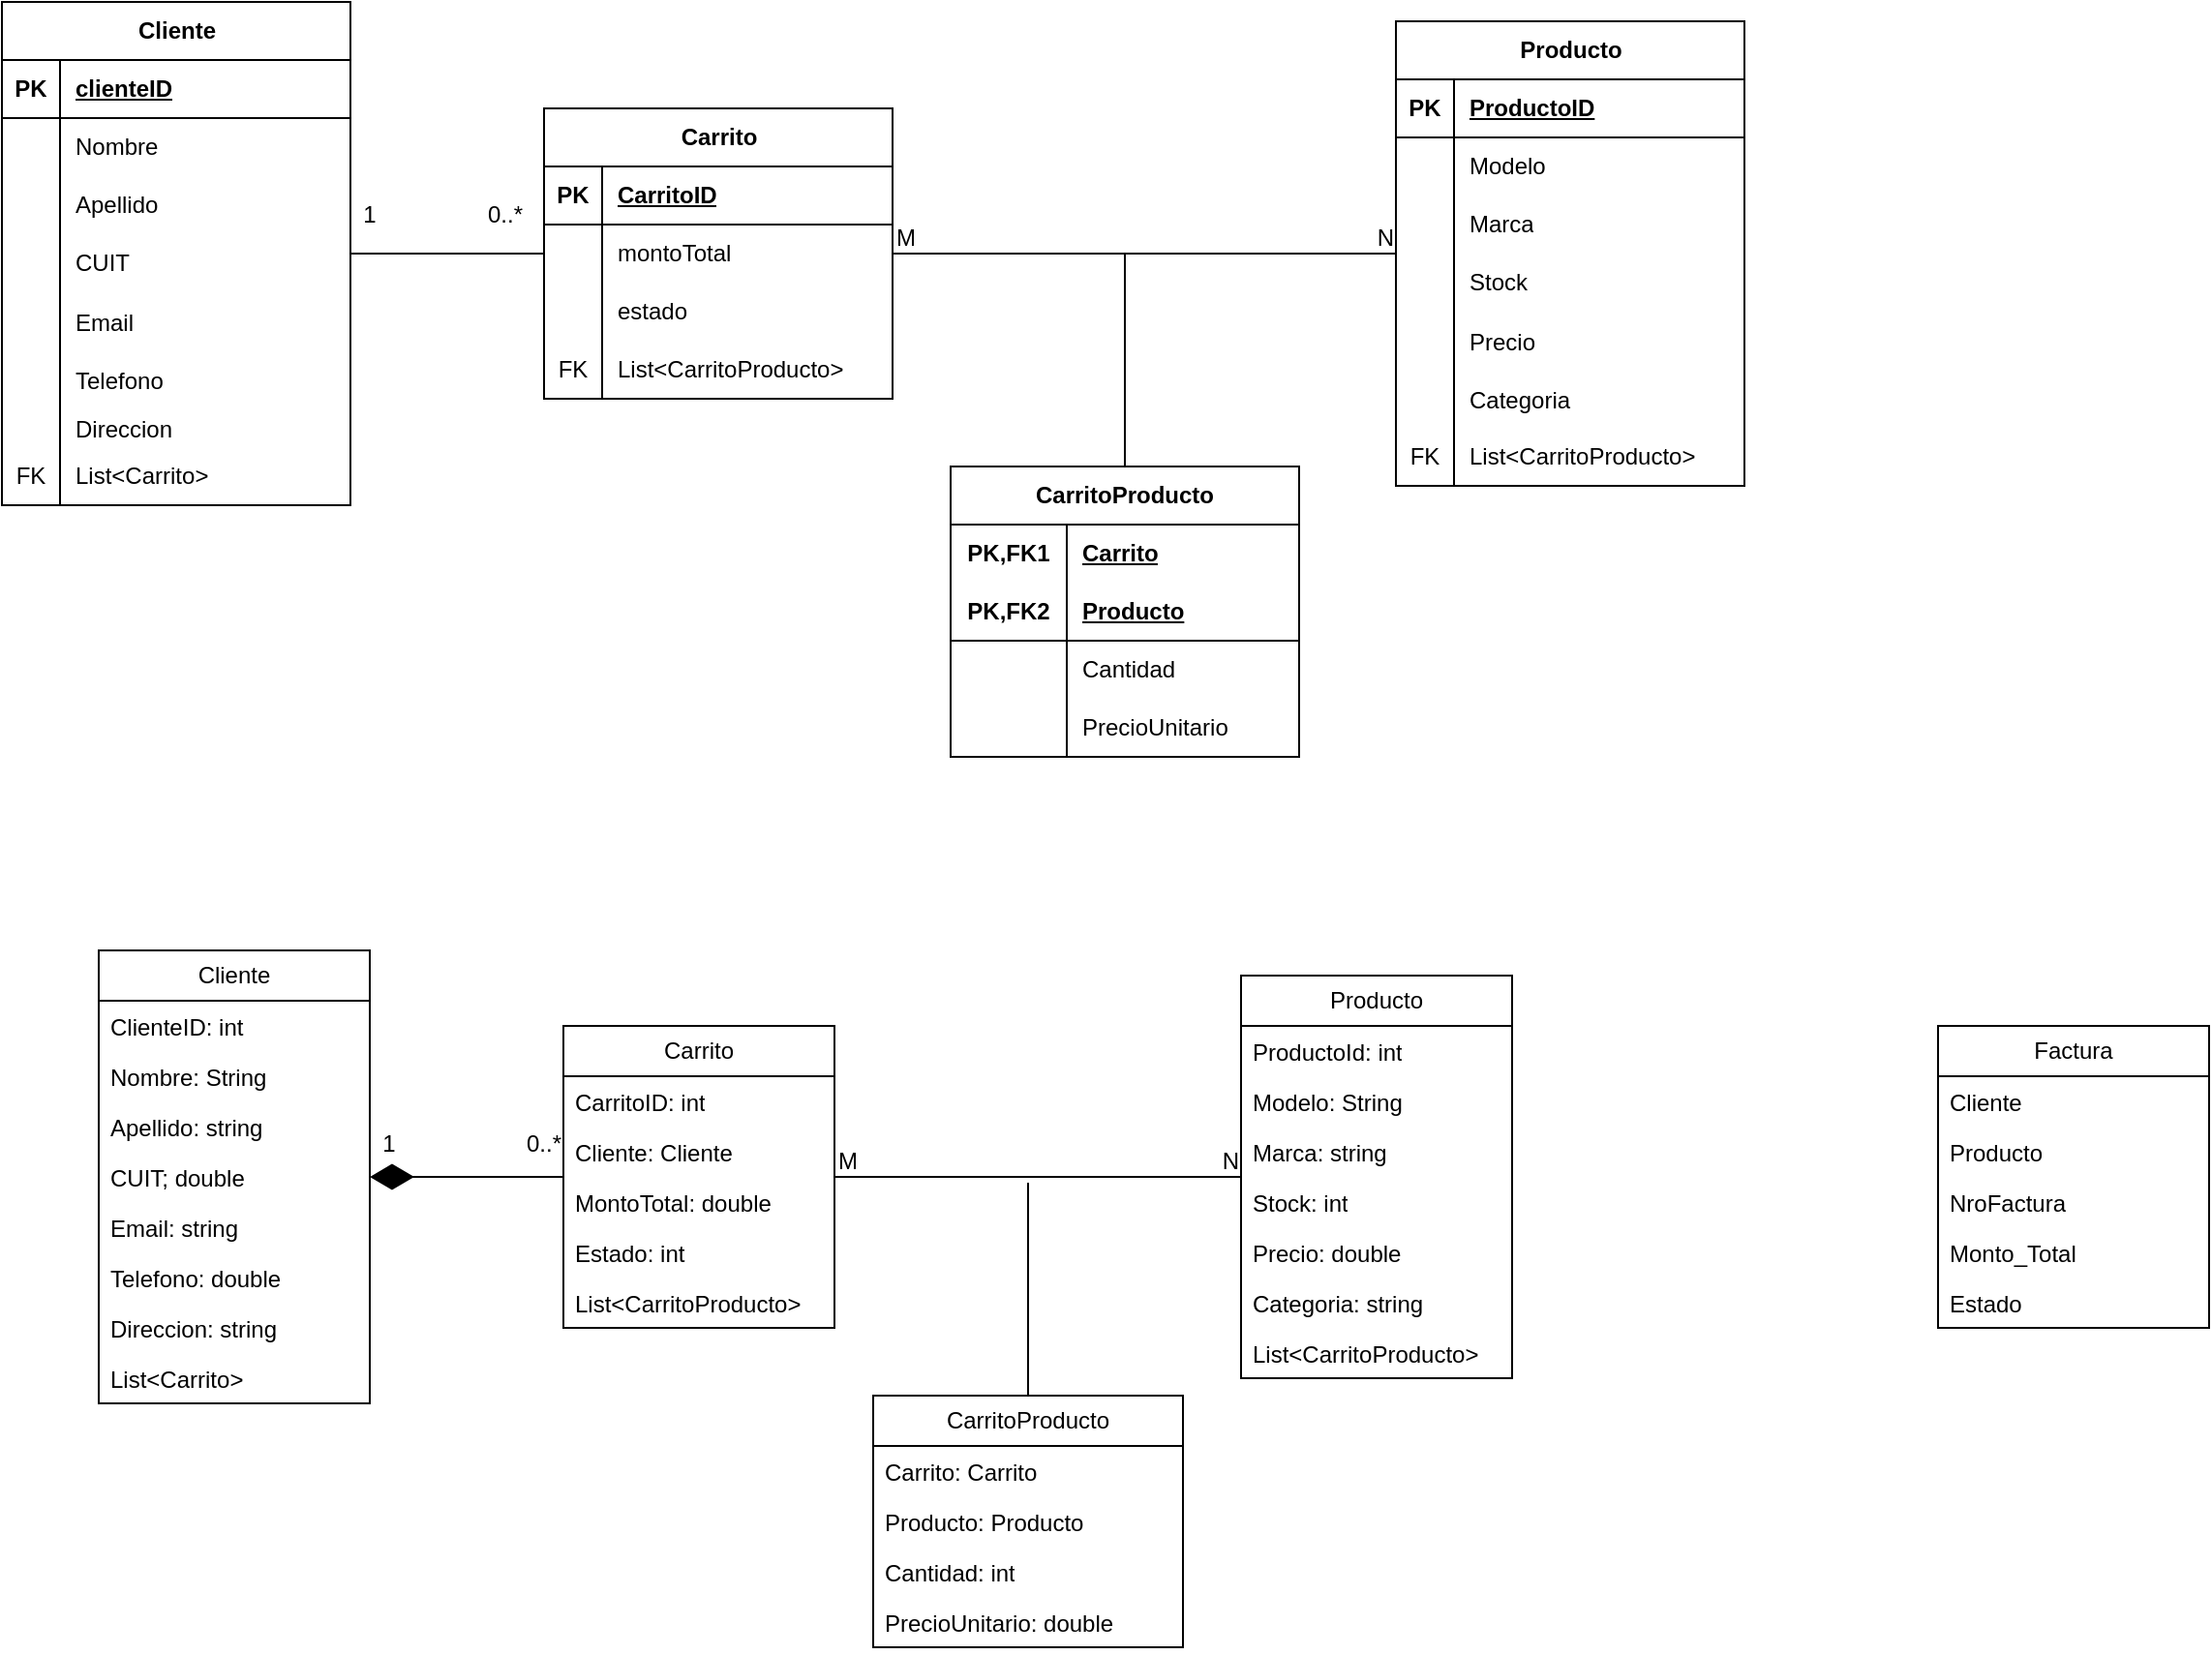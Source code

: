 <mxfile version="24.7.17">
  <diagram name="Página-1" id="rZeBYIVNy7peUpHEyRjG">
    <mxGraphModel dx="2074" dy="836" grid="0" gridSize="10" guides="0" tooltips="1" connect="1" arrows="1" fold="1" page="0" pageScale="1" pageWidth="827" pageHeight="1169" math="0" shadow="0">
      <root>
        <mxCell id="0" />
        <mxCell id="1" parent="0" />
        <mxCell id="aBsfjpjao8gvJ1IjEscW-1" value="Cliente" style="shape=table;startSize=30;container=1;collapsible=1;childLayout=tableLayout;fixedRows=1;rowLines=0;fontStyle=1;align=center;resizeLast=1;html=1;" parent="1" vertex="1">
          <mxGeometry x="80" y="240" width="180" height="260" as="geometry" />
        </mxCell>
        <mxCell id="aBsfjpjao8gvJ1IjEscW-2" value="" style="shape=tableRow;horizontal=0;startSize=0;swimlaneHead=0;swimlaneBody=0;fillColor=none;collapsible=0;dropTarget=0;points=[[0,0.5],[1,0.5]];portConstraint=eastwest;top=0;left=0;right=0;bottom=1;" parent="aBsfjpjao8gvJ1IjEscW-1" vertex="1">
          <mxGeometry y="30" width="180" height="30" as="geometry" />
        </mxCell>
        <mxCell id="aBsfjpjao8gvJ1IjEscW-3" value="PK" style="shape=partialRectangle;connectable=0;fillColor=none;top=0;left=0;bottom=0;right=0;fontStyle=1;overflow=hidden;whiteSpace=wrap;html=1;" parent="aBsfjpjao8gvJ1IjEscW-2" vertex="1">
          <mxGeometry width="30" height="30" as="geometry">
            <mxRectangle width="30" height="30" as="alternateBounds" />
          </mxGeometry>
        </mxCell>
        <mxCell id="aBsfjpjao8gvJ1IjEscW-4" value="clienteID" style="shape=partialRectangle;connectable=0;fillColor=none;top=0;left=0;bottom=0;right=0;align=left;spacingLeft=6;fontStyle=5;overflow=hidden;whiteSpace=wrap;html=1;" parent="aBsfjpjao8gvJ1IjEscW-2" vertex="1">
          <mxGeometry x="30" width="150" height="30" as="geometry">
            <mxRectangle width="150" height="30" as="alternateBounds" />
          </mxGeometry>
        </mxCell>
        <mxCell id="aBsfjpjao8gvJ1IjEscW-5" value="" style="shape=tableRow;horizontal=0;startSize=0;swimlaneHead=0;swimlaneBody=0;fillColor=none;collapsible=0;dropTarget=0;points=[[0,0.5],[1,0.5]];portConstraint=eastwest;top=0;left=0;right=0;bottom=0;" parent="aBsfjpjao8gvJ1IjEscW-1" vertex="1">
          <mxGeometry y="60" width="180" height="30" as="geometry" />
        </mxCell>
        <mxCell id="aBsfjpjao8gvJ1IjEscW-6" value="" style="shape=partialRectangle;connectable=0;fillColor=none;top=0;left=0;bottom=0;right=0;editable=1;overflow=hidden;whiteSpace=wrap;html=1;" parent="aBsfjpjao8gvJ1IjEscW-5" vertex="1">
          <mxGeometry width="30" height="30" as="geometry">
            <mxRectangle width="30" height="30" as="alternateBounds" />
          </mxGeometry>
        </mxCell>
        <mxCell id="aBsfjpjao8gvJ1IjEscW-7" value="Nombre&lt;span style=&quot;white-space: pre;&quot;&gt;&#x9;&lt;/span&gt;" style="shape=partialRectangle;connectable=0;fillColor=none;top=0;left=0;bottom=0;right=0;align=left;spacingLeft=6;overflow=hidden;whiteSpace=wrap;html=1;" parent="aBsfjpjao8gvJ1IjEscW-5" vertex="1">
          <mxGeometry x="30" width="150" height="30" as="geometry">
            <mxRectangle width="150" height="30" as="alternateBounds" />
          </mxGeometry>
        </mxCell>
        <mxCell id="aBsfjpjao8gvJ1IjEscW-8" value="" style="shape=tableRow;horizontal=0;startSize=0;swimlaneHead=0;swimlaneBody=0;fillColor=none;collapsible=0;dropTarget=0;points=[[0,0.5],[1,0.5]];portConstraint=eastwest;top=0;left=0;right=0;bottom=0;" parent="aBsfjpjao8gvJ1IjEscW-1" vertex="1">
          <mxGeometry y="90" width="180" height="30" as="geometry" />
        </mxCell>
        <mxCell id="aBsfjpjao8gvJ1IjEscW-9" value="" style="shape=partialRectangle;connectable=0;fillColor=none;top=0;left=0;bottom=0;right=0;editable=1;overflow=hidden;whiteSpace=wrap;html=1;" parent="aBsfjpjao8gvJ1IjEscW-8" vertex="1">
          <mxGeometry width="30" height="30" as="geometry">
            <mxRectangle width="30" height="30" as="alternateBounds" />
          </mxGeometry>
        </mxCell>
        <mxCell id="aBsfjpjao8gvJ1IjEscW-10" value="Apellido" style="shape=partialRectangle;connectable=0;fillColor=none;top=0;left=0;bottom=0;right=0;align=left;spacingLeft=6;overflow=hidden;whiteSpace=wrap;html=1;" parent="aBsfjpjao8gvJ1IjEscW-8" vertex="1">
          <mxGeometry x="30" width="150" height="30" as="geometry">
            <mxRectangle width="150" height="30" as="alternateBounds" />
          </mxGeometry>
        </mxCell>
        <mxCell id="aBsfjpjao8gvJ1IjEscW-11" value="" style="shape=tableRow;horizontal=0;startSize=0;swimlaneHead=0;swimlaneBody=0;fillColor=none;collapsible=0;dropTarget=0;points=[[0,0.5],[1,0.5]];portConstraint=eastwest;top=0;left=0;right=0;bottom=0;" parent="aBsfjpjao8gvJ1IjEscW-1" vertex="1">
          <mxGeometry y="120" width="180" height="30" as="geometry" />
        </mxCell>
        <mxCell id="aBsfjpjao8gvJ1IjEscW-12" value="" style="shape=partialRectangle;connectable=0;fillColor=none;top=0;left=0;bottom=0;right=0;editable=1;overflow=hidden;whiteSpace=wrap;html=1;" parent="aBsfjpjao8gvJ1IjEscW-11" vertex="1">
          <mxGeometry width="30" height="30" as="geometry">
            <mxRectangle width="30" height="30" as="alternateBounds" />
          </mxGeometry>
        </mxCell>
        <mxCell id="aBsfjpjao8gvJ1IjEscW-13" value="CUIT" style="shape=partialRectangle;connectable=0;fillColor=none;top=0;left=0;bottom=0;right=0;align=left;spacingLeft=6;overflow=hidden;whiteSpace=wrap;html=1;" parent="aBsfjpjao8gvJ1IjEscW-11" vertex="1">
          <mxGeometry x="30" width="150" height="30" as="geometry">
            <mxRectangle width="150" height="30" as="alternateBounds" />
          </mxGeometry>
        </mxCell>
        <mxCell id="aBsfjpjao8gvJ1IjEscW-14" value="" style="shape=tableRow;horizontal=0;startSize=0;swimlaneHead=0;swimlaneBody=0;fillColor=none;collapsible=0;dropTarget=0;points=[[0,0.5],[1,0.5]];portConstraint=eastwest;top=0;left=0;right=0;bottom=0;" parent="aBsfjpjao8gvJ1IjEscW-1" vertex="1">
          <mxGeometry y="150" width="180" height="30" as="geometry" />
        </mxCell>
        <mxCell id="aBsfjpjao8gvJ1IjEscW-15" value="" style="shape=partialRectangle;connectable=0;fillColor=none;top=0;left=0;bottom=0;right=0;editable=1;overflow=hidden;" parent="aBsfjpjao8gvJ1IjEscW-14" vertex="1">
          <mxGeometry width="30" height="30" as="geometry">
            <mxRectangle width="30" height="30" as="alternateBounds" />
          </mxGeometry>
        </mxCell>
        <mxCell id="aBsfjpjao8gvJ1IjEscW-16" value="Email" style="shape=partialRectangle;connectable=0;fillColor=none;top=0;left=0;bottom=0;right=0;align=left;spacingLeft=6;overflow=hidden;" parent="aBsfjpjao8gvJ1IjEscW-14" vertex="1">
          <mxGeometry x="30" width="150" height="30" as="geometry">
            <mxRectangle width="150" height="30" as="alternateBounds" />
          </mxGeometry>
        </mxCell>
        <mxCell id="aBsfjpjao8gvJ1IjEscW-17" value="" style="shape=tableRow;horizontal=0;startSize=0;swimlaneHead=0;swimlaneBody=0;fillColor=none;collapsible=0;dropTarget=0;points=[[0,0.5],[1,0.5]];portConstraint=eastwest;top=0;left=0;right=0;bottom=0;" parent="aBsfjpjao8gvJ1IjEscW-1" vertex="1">
          <mxGeometry y="180" width="180" height="30" as="geometry" />
        </mxCell>
        <mxCell id="aBsfjpjao8gvJ1IjEscW-18" value="" style="shape=partialRectangle;connectable=0;fillColor=none;top=0;left=0;bottom=0;right=0;editable=1;overflow=hidden;" parent="aBsfjpjao8gvJ1IjEscW-17" vertex="1">
          <mxGeometry width="30" height="30" as="geometry">
            <mxRectangle width="30" height="30" as="alternateBounds" />
          </mxGeometry>
        </mxCell>
        <mxCell id="aBsfjpjao8gvJ1IjEscW-19" value="Telefono" style="shape=partialRectangle;connectable=0;fillColor=none;top=0;left=0;bottom=0;right=0;align=left;spacingLeft=6;overflow=hidden;" parent="aBsfjpjao8gvJ1IjEscW-17" vertex="1">
          <mxGeometry x="30" width="150" height="30" as="geometry">
            <mxRectangle width="150" height="30" as="alternateBounds" />
          </mxGeometry>
        </mxCell>
        <mxCell id="aBsfjpjao8gvJ1IjEscW-20" value="" style="shape=tableRow;horizontal=0;startSize=0;swimlaneHead=0;swimlaneBody=0;fillColor=none;collapsible=0;dropTarget=0;points=[[0,0.5],[1,0.5]];portConstraint=eastwest;top=0;left=0;right=0;bottom=0;" parent="aBsfjpjao8gvJ1IjEscW-1" vertex="1">
          <mxGeometry y="210" width="180" height="20" as="geometry" />
        </mxCell>
        <mxCell id="aBsfjpjao8gvJ1IjEscW-21" value="" style="shape=partialRectangle;connectable=0;fillColor=none;top=0;left=0;bottom=0;right=0;editable=1;overflow=hidden;" parent="aBsfjpjao8gvJ1IjEscW-20" vertex="1">
          <mxGeometry width="30" height="20" as="geometry">
            <mxRectangle width="30" height="20" as="alternateBounds" />
          </mxGeometry>
        </mxCell>
        <mxCell id="aBsfjpjao8gvJ1IjEscW-22" value="Direccion" style="shape=partialRectangle;connectable=0;fillColor=none;top=0;left=0;bottom=0;right=0;align=left;spacingLeft=6;overflow=hidden;" parent="aBsfjpjao8gvJ1IjEscW-20" vertex="1">
          <mxGeometry x="30" width="150" height="20" as="geometry">
            <mxRectangle width="150" height="20" as="alternateBounds" />
          </mxGeometry>
        </mxCell>
        <mxCell id="aBsfjpjao8gvJ1IjEscW-23" value="" style="shape=tableRow;horizontal=0;startSize=0;swimlaneHead=0;swimlaneBody=0;fillColor=none;collapsible=0;dropTarget=0;points=[[0,0.5],[1,0.5]];portConstraint=eastwest;top=0;left=0;right=0;bottom=0;" parent="aBsfjpjao8gvJ1IjEscW-1" vertex="1">
          <mxGeometry y="230" width="180" height="30" as="geometry" />
        </mxCell>
        <mxCell id="aBsfjpjao8gvJ1IjEscW-24" value="FK" style="shape=partialRectangle;connectable=0;fillColor=none;top=0;left=0;bottom=0;right=0;fontStyle=0;overflow=hidden;whiteSpace=wrap;html=1;" parent="aBsfjpjao8gvJ1IjEscW-23" vertex="1">
          <mxGeometry width="30" height="30" as="geometry">
            <mxRectangle width="30" height="30" as="alternateBounds" />
          </mxGeometry>
        </mxCell>
        <mxCell id="aBsfjpjao8gvJ1IjEscW-25" value="List&amp;lt;Carrito&amp;gt;" style="shape=partialRectangle;connectable=0;fillColor=none;top=0;left=0;bottom=0;right=0;align=left;spacingLeft=6;fontStyle=0;overflow=hidden;whiteSpace=wrap;html=1;" parent="aBsfjpjao8gvJ1IjEscW-23" vertex="1">
          <mxGeometry x="30" width="150" height="30" as="geometry">
            <mxRectangle width="150" height="30" as="alternateBounds" />
          </mxGeometry>
        </mxCell>
        <mxCell id="aBsfjpjao8gvJ1IjEscW-26" value="Carrito" style="shape=table;startSize=30;container=1;collapsible=1;childLayout=tableLayout;fixedRows=1;rowLines=0;fontStyle=1;align=center;resizeLast=1;html=1;" parent="1" vertex="1">
          <mxGeometry x="360" y="295" width="180" height="150" as="geometry" />
        </mxCell>
        <mxCell id="aBsfjpjao8gvJ1IjEscW-27" value="" style="shape=tableRow;horizontal=0;startSize=0;swimlaneHead=0;swimlaneBody=0;fillColor=none;collapsible=0;dropTarget=0;points=[[0,0.5],[1,0.5]];portConstraint=eastwest;top=0;left=0;right=0;bottom=1;" parent="aBsfjpjao8gvJ1IjEscW-26" vertex="1">
          <mxGeometry y="30" width="180" height="30" as="geometry" />
        </mxCell>
        <mxCell id="aBsfjpjao8gvJ1IjEscW-28" value="PK" style="shape=partialRectangle;connectable=0;fillColor=none;top=0;left=0;bottom=0;right=0;fontStyle=1;overflow=hidden;whiteSpace=wrap;html=1;" parent="aBsfjpjao8gvJ1IjEscW-27" vertex="1">
          <mxGeometry width="30" height="30" as="geometry">
            <mxRectangle width="30" height="30" as="alternateBounds" />
          </mxGeometry>
        </mxCell>
        <mxCell id="aBsfjpjao8gvJ1IjEscW-29" value="CarritoID" style="shape=partialRectangle;connectable=0;fillColor=none;top=0;left=0;bottom=0;right=0;align=left;spacingLeft=6;fontStyle=5;overflow=hidden;whiteSpace=wrap;html=1;" parent="aBsfjpjao8gvJ1IjEscW-27" vertex="1">
          <mxGeometry x="30" width="150" height="30" as="geometry">
            <mxRectangle width="150" height="30" as="alternateBounds" />
          </mxGeometry>
        </mxCell>
        <mxCell id="aBsfjpjao8gvJ1IjEscW-39" value="" style="shape=tableRow;horizontal=0;startSize=0;swimlaneHead=0;swimlaneBody=0;fillColor=none;collapsible=0;dropTarget=0;points=[[0,0.5],[1,0.5]];portConstraint=eastwest;top=0;left=0;right=0;bottom=0;" parent="aBsfjpjao8gvJ1IjEscW-26" vertex="1">
          <mxGeometry y="60" width="180" height="30" as="geometry" />
        </mxCell>
        <mxCell id="aBsfjpjao8gvJ1IjEscW-40" value="" style="shape=partialRectangle;connectable=0;fillColor=none;top=0;left=0;bottom=0;right=0;fontStyle=0;overflow=hidden;whiteSpace=wrap;html=1;" parent="aBsfjpjao8gvJ1IjEscW-39" vertex="1">
          <mxGeometry width="30" height="30" as="geometry">
            <mxRectangle width="30" height="30" as="alternateBounds" />
          </mxGeometry>
        </mxCell>
        <mxCell id="aBsfjpjao8gvJ1IjEscW-41" value="montoTotal" style="shape=partialRectangle;connectable=0;fillColor=none;top=0;left=0;bottom=0;right=0;align=left;spacingLeft=6;fontStyle=0;overflow=hidden;whiteSpace=wrap;html=1;" parent="aBsfjpjao8gvJ1IjEscW-39" vertex="1">
          <mxGeometry x="30" width="150" height="30" as="geometry">
            <mxRectangle width="150" height="30" as="alternateBounds" />
          </mxGeometry>
        </mxCell>
        <mxCell id="aBsfjpjao8gvJ1IjEscW-42" value="" style="shape=tableRow;horizontal=0;startSize=0;swimlaneHead=0;swimlaneBody=0;fillColor=none;collapsible=0;dropTarget=0;points=[[0,0.5],[1,0.5]];portConstraint=eastwest;top=0;left=0;right=0;bottom=0;" parent="aBsfjpjao8gvJ1IjEscW-26" vertex="1">
          <mxGeometry y="90" width="180" height="30" as="geometry" />
        </mxCell>
        <mxCell id="aBsfjpjao8gvJ1IjEscW-43" value="" style="shape=partialRectangle;connectable=0;fillColor=none;top=0;left=0;bottom=0;right=0;fontStyle=0;overflow=hidden;whiteSpace=wrap;html=1;" parent="aBsfjpjao8gvJ1IjEscW-42" vertex="1">
          <mxGeometry width="30" height="30" as="geometry">
            <mxRectangle width="30" height="30" as="alternateBounds" />
          </mxGeometry>
        </mxCell>
        <mxCell id="aBsfjpjao8gvJ1IjEscW-44" value="estado" style="shape=partialRectangle;connectable=0;fillColor=none;top=0;left=0;bottom=0;right=0;align=left;spacingLeft=6;fontStyle=0;overflow=hidden;whiteSpace=wrap;html=1;" parent="aBsfjpjao8gvJ1IjEscW-42" vertex="1">
          <mxGeometry x="30" width="150" height="30" as="geometry">
            <mxRectangle width="150" height="30" as="alternateBounds" />
          </mxGeometry>
        </mxCell>
        <mxCell id="aBsfjpjao8gvJ1IjEscW-30" value="" style="shape=tableRow;horizontal=0;startSize=0;swimlaneHead=0;swimlaneBody=0;fillColor=none;collapsible=0;dropTarget=0;points=[[0,0.5],[1,0.5]];portConstraint=eastwest;top=0;left=0;right=0;bottom=0;" parent="aBsfjpjao8gvJ1IjEscW-26" vertex="1">
          <mxGeometry y="120" width="180" height="30" as="geometry" />
        </mxCell>
        <mxCell id="aBsfjpjao8gvJ1IjEscW-31" value="FK" style="shape=partialRectangle;connectable=0;fillColor=none;top=0;left=0;bottom=0;right=0;editable=1;overflow=hidden;whiteSpace=wrap;html=1;" parent="aBsfjpjao8gvJ1IjEscW-30" vertex="1">
          <mxGeometry width="30" height="30" as="geometry">
            <mxRectangle width="30" height="30" as="alternateBounds" />
          </mxGeometry>
        </mxCell>
        <mxCell id="aBsfjpjao8gvJ1IjEscW-32" value="List&amp;lt;CarritoProducto&amp;gt;" style="shape=partialRectangle;connectable=0;fillColor=none;top=0;left=0;bottom=0;right=0;align=left;spacingLeft=6;overflow=hidden;whiteSpace=wrap;html=1;" parent="aBsfjpjao8gvJ1IjEscW-30" vertex="1">
          <mxGeometry x="30" width="150" height="30" as="geometry">
            <mxRectangle width="150" height="30" as="alternateBounds" />
          </mxGeometry>
        </mxCell>
        <mxCell id="Vgo1Z40Z5UR6fmwfvKQK-1" value="Producto" style="shape=table;startSize=30;container=1;collapsible=1;childLayout=tableLayout;fixedRows=1;rowLines=0;fontStyle=1;align=center;resizeLast=1;html=1;" parent="1" vertex="1">
          <mxGeometry x="800" y="250" width="180" height="240" as="geometry" />
        </mxCell>
        <mxCell id="Vgo1Z40Z5UR6fmwfvKQK-2" value="" style="shape=tableRow;horizontal=0;startSize=0;swimlaneHead=0;swimlaneBody=0;fillColor=none;collapsible=0;dropTarget=0;points=[[0,0.5],[1,0.5]];portConstraint=eastwest;top=0;left=0;right=0;bottom=1;" parent="Vgo1Z40Z5UR6fmwfvKQK-1" vertex="1">
          <mxGeometry y="30" width="180" height="30" as="geometry" />
        </mxCell>
        <mxCell id="Vgo1Z40Z5UR6fmwfvKQK-3" value="PK" style="shape=partialRectangle;connectable=0;fillColor=none;top=0;left=0;bottom=0;right=0;fontStyle=1;overflow=hidden;whiteSpace=wrap;html=1;" parent="Vgo1Z40Z5UR6fmwfvKQK-2" vertex="1">
          <mxGeometry width="30" height="30" as="geometry">
            <mxRectangle width="30" height="30" as="alternateBounds" />
          </mxGeometry>
        </mxCell>
        <mxCell id="Vgo1Z40Z5UR6fmwfvKQK-4" value="ProductoID" style="shape=partialRectangle;connectable=0;fillColor=none;top=0;left=0;bottom=0;right=0;align=left;spacingLeft=6;fontStyle=5;overflow=hidden;whiteSpace=wrap;html=1;" parent="Vgo1Z40Z5UR6fmwfvKQK-2" vertex="1">
          <mxGeometry x="30" width="150" height="30" as="geometry">
            <mxRectangle width="150" height="30" as="alternateBounds" />
          </mxGeometry>
        </mxCell>
        <mxCell id="Vgo1Z40Z5UR6fmwfvKQK-5" value="" style="shape=tableRow;horizontal=0;startSize=0;swimlaneHead=0;swimlaneBody=0;fillColor=none;collapsible=0;dropTarget=0;points=[[0,0.5],[1,0.5]];portConstraint=eastwest;top=0;left=0;right=0;bottom=0;" parent="Vgo1Z40Z5UR6fmwfvKQK-1" vertex="1">
          <mxGeometry y="60" width="180" height="30" as="geometry" />
        </mxCell>
        <mxCell id="Vgo1Z40Z5UR6fmwfvKQK-6" value="" style="shape=partialRectangle;connectable=0;fillColor=none;top=0;left=0;bottom=0;right=0;editable=1;overflow=hidden;whiteSpace=wrap;html=1;" parent="Vgo1Z40Z5UR6fmwfvKQK-5" vertex="1">
          <mxGeometry width="30" height="30" as="geometry">
            <mxRectangle width="30" height="30" as="alternateBounds" />
          </mxGeometry>
        </mxCell>
        <mxCell id="Vgo1Z40Z5UR6fmwfvKQK-7" value="Modelo" style="shape=partialRectangle;connectable=0;fillColor=none;top=0;left=0;bottom=0;right=0;align=left;spacingLeft=6;overflow=hidden;whiteSpace=wrap;html=1;" parent="Vgo1Z40Z5UR6fmwfvKQK-5" vertex="1">
          <mxGeometry x="30" width="150" height="30" as="geometry">
            <mxRectangle width="150" height="30" as="alternateBounds" />
          </mxGeometry>
        </mxCell>
        <mxCell id="Vgo1Z40Z5UR6fmwfvKQK-8" value="" style="shape=tableRow;horizontal=0;startSize=0;swimlaneHead=0;swimlaneBody=0;fillColor=none;collapsible=0;dropTarget=0;points=[[0,0.5],[1,0.5]];portConstraint=eastwest;top=0;left=0;right=0;bottom=0;" parent="Vgo1Z40Z5UR6fmwfvKQK-1" vertex="1">
          <mxGeometry y="90" width="180" height="30" as="geometry" />
        </mxCell>
        <mxCell id="Vgo1Z40Z5UR6fmwfvKQK-9" value="" style="shape=partialRectangle;connectable=0;fillColor=none;top=0;left=0;bottom=0;right=0;editable=1;overflow=hidden;whiteSpace=wrap;html=1;" parent="Vgo1Z40Z5UR6fmwfvKQK-8" vertex="1">
          <mxGeometry width="30" height="30" as="geometry">
            <mxRectangle width="30" height="30" as="alternateBounds" />
          </mxGeometry>
        </mxCell>
        <mxCell id="Vgo1Z40Z5UR6fmwfvKQK-10" value="Marca" style="shape=partialRectangle;connectable=0;fillColor=none;top=0;left=0;bottom=0;right=0;align=left;spacingLeft=6;overflow=hidden;whiteSpace=wrap;html=1;" parent="Vgo1Z40Z5UR6fmwfvKQK-8" vertex="1">
          <mxGeometry x="30" width="150" height="30" as="geometry">
            <mxRectangle width="150" height="30" as="alternateBounds" />
          </mxGeometry>
        </mxCell>
        <mxCell id="Vgo1Z40Z5UR6fmwfvKQK-11" value="" style="shape=tableRow;horizontal=0;startSize=0;swimlaneHead=0;swimlaneBody=0;fillColor=none;collapsible=0;dropTarget=0;points=[[0,0.5],[1,0.5]];portConstraint=eastwest;top=0;left=0;right=0;bottom=0;" parent="Vgo1Z40Z5UR6fmwfvKQK-1" vertex="1">
          <mxGeometry y="120" width="180" height="30" as="geometry" />
        </mxCell>
        <mxCell id="Vgo1Z40Z5UR6fmwfvKQK-12" value="" style="shape=partialRectangle;connectable=0;fillColor=none;top=0;left=0;bottom=0;right=0;editable=1;overflow=hidden;whiteSpace=wrap;html=1;" parent="Vgo1Z40Z5UR6fmwfvKQK-11" vertex="1">
          <mxGeometry width="30" height="30" as="geometry">
            <mxRectangle width="30" height="30" as="alternateBounds" />
          </mxGeometry>
        </mxCell>
        <mxCell id="Vgo1Z40Z5UR6fmwfvKQK-13" value="Stock" style="shape=partialRectangle;connectable=0;fillColor=none;top=0;left=0;bottom=0;right=0;align=left;spacingLeft=6;overflow=hidden;whiteSpace=wrap;html=1;" parent="Vgo1Z40Z5UR6fmwfvKQK-11" vertex="1">
          <mxGeometry x="30" width="150" height="30" as="geometry">
            <mxRectangle width="150" height="30" as="alternateBounds" />
          </mxGeometry>
        </mxCell>
        <mxCell id="Vgo1Z40Z5UR6fmwfvKQK-14" value="" style="shape=tableRow;horizontal=0;startSize=0;swimlaneHead=0;swimlaneBody=0;fillColor=none;collapsible=0;dropTarget=0;points=[[0,0.5],[1,0.5]];portConstraint=eastwest;top=0;left=0;right=0;bottom=0;" parent="Vgo1Z40Z5UR6fmwfvKQK-1" vertex="1">
          <mxGeometry y="150" width="180" height="30" as="geometry" />
        </mxCell>
        <mxCell id="Vgo1Z40Z5UR6fmwfvKQK-15" value="" style="shape=partialRectangle;connectable=0;fillColor=none;top=0;left=0;bottom=0;right=0;editable=1;overflow=hidden;" parent="Vgo1Z40Z5UR6fmwfvKQK-14" vertex="1">
          <mxGeometry width="30" height="30" as="geometry">
            <mxRectangle width="30" height="30" as="alternateBounds" />
          </mxGeometry>
        </mxCell>
        <mxCell id="Vgo1Z40Z5UR6fmwfvKQK-16" value="Precio" style="shape=partialRectangle;connectable=0;fillColor=none;top=0;left=0;bottom=0;right=0;align=left;spacingLeft=6;overflow=hidden;" parent="Vgo1Z40Z5UR6fmwfvKQK-14" vertex="1">
          <mxGeometry x="30" width="150" height="30" as="geometry">
            <mxRectangle width="150" height="30" as="alternateBounds" />
          </mxGeometry>
        </mxCell>
        <mxCell id="Vgo1Z40Z5UR6fmwfvKQK-17" value="" style="shape=tableRow;horizontal=0;startSize=0;swimlaneHead=0;swimlaneBody=0;fillColor=none;collapsible=0;dropTarget=0;points=[[0,0.5],[1,0.5]];portConstraint=eastwest;top=0;left=0;right=0;bottom=0;" parent="Vgo1Z40Z5UR6fmwfvKQK-1" vertex="1">
          <mxGeometry y="180" width="180" height="30" as="geometry" />
        </mxCell>
        <mxCell id="Vgo1Z40Z5UR6fmwfvKQK-18" value="" style="shape=partialRectangle;connectable=0;fillColor=none;top=0;left=0;bottom=0;right=0;editable=1;overflow=hidden;" parent="Vgo1Z40Z5UR6fmwfvKQK-17" vertex="1">
          <mxGeometry width="30" height="30" as="geometry">
            <mxRectangle width="30" height="30" as="alternateBounds" />
          </mxGeometry>
        </mxCell>
        <mxCell id="Vgo1Z40Z5UR6fmwfvKQK-19" value="Categoria" style="shape=partialRectangle;connectable=0;fillColor=none;top=0;left=0;bottom=0;right=0;align=left;spacingLeft=6;overflow=hidden;" parent="Vgo1Z40Z5UR6fmwfvKQK-17" vertex="1">
          <mxGeometry x="30" width="150" height="30" as="geometry">
            <mxRectangle width="150" height="30" as="alternateBounds" />
          </mxGeometry>
        </mxCell>
        <mxCell id="Vgo1Z40Z5UR6fmwfvKQK-23" value="" style="shape=tableRow;horizontal=0;startSize=0;swimlaneHead=0;swimlaneBody=0;fillColor=none;collapsible=0;dropTarget=0;points=[[0,0.5],[1,0.5]];portConstraint=eastwest;top=0;left=0;right=0;bottom=0;" parent="Vgo1Z40Z5UR6fmwfvKQK-1" vertex="1">
          <mxGeometry y="210" width="180" height="30" as="geometry" />
        </mxCell>
        <mxCell id="Vgo1Z40Z5UR6fmwfvKQK-24" value="FK" style="shape=partialRectangle;connectable=0;fillColor=none;top=0;left=0;bottom=0;right=0;fontStyle=0;overflow=hidden;whiteSpace=wrap;html=1;" parent="Vgo1Z40Z5UR6fmwfvKQK-23" vertex="1">
          <mxGeometry width="30" height="30" as="geometry">
            <mxRectangle width="30" height="30" as="alternateBounds" />
          </mxGeometry>
        </mxCell>
        <mxCell id="Vgo1Z40Z5UR6fmwfvKQK-25" value="List&amp;lt;CarritoProducto&amp;gt;" style="shape=partialRectangle;connectable=0;fillColor=none;top=0;left=0;bottom=0;right=0;align=left;spacingLeft=6;fontStyle=0;overflow=hidden;whiteSpace=wrap;html=1;" parent="Vgo1Z40Z5UR6fmwfvKQK-23" vertex="1">
          <mxGeometry x="30" width="150" height="30" as="geometry">
            <mxRectangle width="150" height="30" as="alternateBounds" />
          </mxGeometry>
        </mxCell>
        <mxCell id="Vgo1Z40Z5UR6fmwfvKQK-40" value="" style="endArrow=none;html=1;rounded=0;" parent="1" source="aBsfjpjao8gvJ1IjEscW-1" target="aBsfjpjao8gvJ1IjEscW-26" edge="1">
          <mxGeometry width="50" height="50" relative="1" as="geometry">
            <mxPoint x="400" y="450" as="sourcePoint" />
            <mxPoint x="450" y="400" as="targetPoint" />
          </mxGeometry>
        </mxCell>
        <mxCell id="Vgo1Z40Z5UR6fmwfvKQK-41" value="1" style="text;html=1;align=center;verticalAlign=middle;whiteSpace=wrap;rounded=0;" parent="1" vertex="1">
          <mxGeometry x="260" y="340" width="20" height="20" as="geometry" />
        </mxCell>
        <mxCell id="Vgo1Z40Z5UR6fmwfvKQK-43" value="0..*" style="text;html=1;align=center;verticalAlign=middle;whiteSpace=wrap;rounded=0;" parent="1" vertex="1">
          <mxGeometry x="330" y="340" width="20" height="20" as="geometry" />
        </mxCell>
        <mxCell id="Vgo1Z40Z5UR6fmwfvKQK-44" value="CarritoProducto" style="shape=table;startSize=30;container=1;collapsible=1;childLayout=tableLayout;fixedRows=1;rowLines=0;fontStyle=1;align=center;resizeLast=1;html=1;whiteSpace=wrap;" parent="1" vertex="1">
          <mxGeometry x="570" y="480" width="180" height="150" as="geometry" />
        </mxCell>
        <mxCell id="Vgo1Z40Z5UR6fmwfvKQK-45" value="" style="shape=tableRow;horizontal=0;startSize=0;swimlaneHead=0;swimlaneBody=0;fillColor=none;collapsible=0;dropTarget=0;points=[[0,0.5],[1,0.5]];portConstraint=eastwest;top=0;left=0;right=0;bottom=0;html=1;" parent="Vgo1Z40Z5UR6fmwfvKQK-44" vertex="1">
          <mxGeometry y="30" width="180" height="30" as="geometry" />
        </mxCell>
        <mxCell id="Vgo1Z40Z5UR6fmwfvKQK-46" value="PK,FK1" style="shape=partialRectangle;connectable=0;fillColor=none;top=0;left=0;bottom=0;right=0;fontStyle=1;overflow=hidden;html=1;whiteSpace=wrap;" parent="Vgo1Z40Z5UR6fmwfvKQK-45" vertex="1">
          <mxGeometry width="60" height="30" as="geometry">
            <mxRectangle width="60" height="30" as="alternateBounds" />
          </mxGeometry>
        </mxCell>
        <mxCell id="Vgo1Z40Z5UR6fmwfvKQK-47" value="Carrito" style="shape=partialRectangle;connectable=0;fillColor=none;top=0;left=0;bottom=0;right=0;align=left;spacingLeft=6;fontStyle=5;overflow=hidden;html=1;whiteSpace=wrap;" parent="Vgo1Z40Z5UR6fmwfvKQK-45" vertex="1">
          <mxGeometry x="60" width="120" height="30" as="geometry">
            <mxRectangle width="120" height="30" as="alternateBounds" />
          </mxGeometry>
        </mxCell>
        <mxCell id="Vgo1Z40Z5UR6fmwfvKQK-48" value="" style="shape=tableRow;horizontal=0;startSize=0;swimlaneHead=0;swimlaneBody=0;fillColor=none;collapsible=0;dropTarget=0;points=[[0,0.5],[1,0.5]];portConstraint=eastwest;top=0;left=0;right=0;bottom=1;html=1;" parent="Vgo1Z40Z5UR6fmwfvKQK-44" vertex="1">
          <mxGeometry y="60" width="180" height="30" as="geometry" />
        </mxCell>
        <mxCell id="Vgo1Z40Z5UR6fmwfvKQK-49" value="PK,FK2" style="shape=partialRectangle;connectable=0;fillColor=none;top=0;left=0;bottom=0;right=0;fontStyle=1;overflow=hidden;html=1;whiteSpace=wrap;" parent="Vgo1Z40Z5UR6fmwfvKQK-48" vertex="1">
          <mxGeometry width="60" height="30" as="geometry">
            <mxRectangle width="60" height="30" as="alternateBounds" />
          </mxGeometry>
        </mxCell>
        <mxCell id="Vgo1Z40Z5UR6fmwfvKQK-50" value="Producto" style="shape=partialRectangle;connectable=0;fillColor=none;top=0;left=0;bottom=0;right=0;align=left;spacingLeft=6;fontStyle=5;overflow=hidden;html=1;whiteSpace=wrap;" parent="Vgo1Z40Z5UR6fmwfvKQK-48" vertex="1">
          <mxGeometry x="60" width="120" height="30" as="geometry">
            <mxRectangle width="120" height="30" as="alternateBounds" />
          </mxGeometry>
        </mxCell>
        <mxCell id="Vgo1Z40Z5UR6fmwfvKQK-51" value="" style="shape=tableRow;horizontal=0;startSize=0;swimlaneHead=0;swimlaneBody=0;fillColor=none;collapsible=0;dropTarget=0;points=[[0,0.5],[1,0.5]];portConstraint=eastwest;top=0;left=0;right=0;bottom=0;html=1;" parent="Vgo1Z40Z5UR6fmwfvKQK-44" vertex="1">
          <mxGeometry y="90" width="180" height="30" as="geometry" />
        </mxCell>
        <mxCell id="Vgo1Z40Z5UR6fmwfvKQK-52" value="" style="shape=partialRectangle;connectable=0;fillColor=none;top=0;left=0;bottom=0;right=0;editable=1;overflow=hidden;html=1;whiteSpace=wrap;" parent="Vgo1Z40Z5UR6fmwfvKQK-51" vertex="1">
          <mxGeometry width="60" height="30" as="geometry">
            <mxRectangle width="60" height="30" as="alternateBounds" />
          </mxGeometry>
        </mxCell>
        <mxCell id="Vgo1Z40Z5UR6fmwfvKQK-53" value="Cantidad" style="shape=partialRectangle;connectable=0;fillColor=none;top=0;left=0;bottom=0;right=0;align=left;spacingLeft=6;overflow=hidden;html=1;whiteSpace=wrap;" parent="Vgo1Z40Z5UR6fmwfvKQK-51" vertex="1">
          <mxGeometry x="60" width="120" height="30" as="geometry">
            <mxRectangle width="120" height="30" as="alternateBounds" />
          </mxGeometry>
        </mxCell>
        <mxCell id="Vgo1Z40Z5UR6fmwfvKQK-54" value="" style="shape=tableRow;horizontal=0;startSize=0;swimlaneHead=0;swimlaneBody=0;fillColor=none;collapsible=0;dropTarget=0;points=[[0,0.5],[1,0.5]];portConstraint=eastwest;top=0;left=0;right=0;bottom=0;html=1;" parent="Vgo1Z40Z5UR6fmwfvKQK-44" vertex="1">
          <mxGeometry y="120" width="180" height="30" as="geometry" />
        </mxCell>
        <mxCell id="Vgo1Z40Z5UR6fmwfvKQK-55" value="" style="shape=partialRectangle;connectable=0;fillColor=none;top=0;left=0;bottom=0;right=0;editable=1;overflow=hidden;html=1;whiteSpace=wrap;" parent="Vgo1Z40Z5UR6fmwfvKQK-54" vertex="1">
          <mxGeometry width="60" height="30" as="geometry">
            <mxRectangle width="60" height="30" as="alternateBounds" />
          </mxGeometry>
        </mxCell>
        <mxCell id="Vgo1Z40Z5UR6fmwfvKQK-56" value="PrecioUnitario" style="shape=partialRectangle;connectable=0;fillColor=none;top=0;left=0;bottom=0;right=0;align=left;spacingLeft=6;overflow=hidden;html=1;whiteSpace=wrap;" parent="Vgo1Z40Z5UR6fmwfvKQK-54" vertex="1">
          <mxGeometry x="60" width="120" height="30" as="geometry">
            <mxRectangle width="120" height="30" as="alternateBounds" />
          </mxGeometry>
        </mxCell>
        <mxCell id="Vgo1Z40Z5UR6fmwfvKQK-60" value="" style="endArrow=none;html=1;rounded=0;" parent="1" source="aBsfjpjao8gvJ1IjEscW-26" target="Vgo1Z40Z5UR6fmwfvKQK-1" edge="1">
          <mxGeometry relative="1" as="geometry">
            <mxPoint x="410" y="540" as="sourcePoint" />
            <mxPoint x="570" y="540" as="targetPoint" />
          </mxGeometry>
        </mxCell>
        <mxCell id="Vgo1Z40Z5UR6fmwfvKQK-61" value="M" style="resizable=0;html=1;whiteSpace=wrap;align=left;verticalAlign=bottom;" parent="Vgo1Z40Z5UR6fmwfvKQK-60" connectable="0" vertex="1">
          <mxGeometry x="-1" relative="1" as="geometry" />
        </mxCell>
        <mxCell id="Vgo1Z40Z5UR6fmwfvKQK-62" value="N" style="resizable=0;html=1;whiteSpace=wrap;align=right;verticalAlign=bottom;" parent="Vgo1Z40Z5UR6fmwfvKQK-60" connectable="0" vertex="1">
          <mxGeometry x="1" relative="1" as="geometry" />
        </mxCell>
        <mxCell id="Vgo1Z40Z5UR6fmwfvKQK-65" value="" style="endArrow=none;html=1;rounded=0;" parent="1" target="Vgo1Z40Z5UR6fmwfvKQK-44" edge="1">
          <mxGeometry width="50" height="50" relative="1" as="geometry">
            <mxPoint x="660" y="370" as="sourcePoint" />
            <mxPoint x="510" y="510" as="targetPoint" />
          </mxGeometry>
        </mxCell>
        <mxCell id="Vgo1Z40Z5UR6fmwfvKQK-147" value="Cliente" style="swimlane;fontStyle=0;childLayout=stackLayout;horizontal=1;startSize=26;fillColor=none;horizontalStack=0;resizeParent=1;resizeParentMax=0;resizeLast=0;collapsible=1;marginBottom=0;whiteSpace=wrap;html=1;" parent="1" vertex="1">
          <mxGeometry x="130" y="730" width="140" height="234" as="geometry" />
        </mxCell>
        <mxCell id="Vgo1Z40Z5UR6fmwfvKQK-148" value="ClienteID: int" style="text;strokeColor=none;fillColor=none;align=left;verticalAlign=top;spacingLeft=4;spacingRight=4;overflow=hidden;rotatable=0;points=[[0,0.5],[1,0.5]];portConstraint=eastwest;whiteSpace=wrap;html=1;" parent="Vgo1Z40Z5UR6fmwfvKQK-147" vertex="1">
          <mxGeometry y="26" width="140" height="26" as="geometry" />
        </mxCell>
        <mxCell id="Vgo1Z40Z5UR6fmwfvKQK-149" value="Nombre: String" style="text;strokeColor=none;fillColor=none;align=left;verticalAlign=top;spacingLeft=4;spacingRight=4;overflow=hidden;rotatable=0;points=[[0,0.5],[1,0.5]];portConstraint=eastwest;whiteSpace=wrap;html=1;" parent="Vgo1Z40Z5UR6fmwfvKQK-147" vertex="1">
          <mxGeometry y="52" width="140" height="26" as="geometry" />
        </mxCell>
        <mxCell id="Vgo1Z40Z5UR6fmwfvKQK-150" value="Apellido: string" style="text;strokeColor=none;fillColor=none;align=left;verticalAlign=top;spacingLeft=4;spacingRight=4;overflow=hidden;rotatable=0;points=[[0,0.5],[1,0.5]];portConstraint=eastwest;whiteSpace=wrap;html=1;" parent="Vgo1Z40Z5UR6fmwfvKQK-147" vertex="1">
          <mxGeometry y="78" width="140" height="26" as="geometry" />
        </mxCell>
        <mxCell id="Vgo1Z40Z5UR6fmwfvKQK-152" value="CUIT; double" style="text;strokeColor=none;fillColor=none;align=left;verticalAlign=top;spacingLeft=4;spacingRight=4;overflow=hidden;rotatable=0;points=[[0,0.5],[1,0.5]];portConstraint=eastwest;whiteSpace=wrap;html=1;" parent="Vgo1Z40Z5UR6fmwfvKQK-147" vertex="1">
          <mxGeometry y="104" width="140" height="26" as="geometry" />
        </mxCell>
        <mxCell id="Vgo1Z40Z5UR6fmwfvKQK-154" value="Email: string" style="text;strokeColor=none;fillColor=none;align=left;verticalAlign=top;spacingLeft=4;spacingRight=4;overflow=hidden;rotatable=0;points=[[0,0.5],[1,0.5]];portConstraint=eastwest;whiteSpace=wrap;html=1;" parent="Vgo1Z40Z5UR6fmwfvKQK-147" vertex="1">
          <mxGeometry y="130" width="140" height="26" as="geometry" />
        </mxCell>
        <mxCell id="Vgo1Z40Z5UR6fmwfvKQK-153" value="Telefono: double" style="text;strokeColor=none;fillColor=none;align=left;verticalAlign=top;spacingLeft=4;spacingRight=4;overflow=hidden;rotatable=0;points=[[0,0.5],[1,0.5]];portConstraint=eastwest;whiteSpace=wrap;html=1;" parent="Vgo1Z40Z5UR6fmwfvKQK-147" vertex="1">
          <mxGeometry y="156" width="140" height="26" as="geometry" />
        </mxCell>
        <mxCell id="Vgo1Z40Z5UR6fmwfvKQK-151" value="Direccion: string" style="text;strokeColor=none;fillColor=none;align=left;verticalAlign=top;spacingLeft=4;spacingRight=4;overflow=hidden;rotatable=0;points=[[0,0.5],[1,0.5]];portConstraint=eastwest;whiteSpace=wrap;html=1;" parent="Vgo1Z40Z5UR6fmwfvKQK-147" vertex="1">
          <mxGeometry y="182" width="140" height="26" as="geometry" />
        </mxCell>
        <mxCell id="Vgo1Z40Z5UR6fmwfvKQK-155" value="List&amp;lt;Carrito&amp;gt;" style="text;strokeColor=none;fillColor=none;align=left;verticalAlign=top;spacingLeft=4;spacingRight=4;overflow=hidden;rotatable=0;points=[[0,0.5],[1,0.5]];portConstraint=eastwest;whiteSpace=wrap;html=1;" parent="Vgo1Z40Z5UR6fmwfvKQK-147" vertex="1">
          <mxGeometry y="208" width="140" height="26" as="geometry" />
        </mxCell>
        <mxCell id="Vgo1Z40Z5UR6fmwfvKQK-156" value="Carrito" style="swimlane;fontStyle=0;childLayout=stackLayout;horizontal=1;startSize=26;fillColor=none;horizontalStack=0;resizeParent=1;resizeParentMax=0;resizeLast=0;collapsible=1;marginBottom=0;whiteSpace=wrap;html=1;" parent="1" vertex="1">
          <mxGeometry x="370" y="769" width="140" height="156" as="geometry" />
        </mxCell>
        <mxCell id="Vgo1Z40Z5UR6fmwfvKQK-157" value="CarritoID: int" style="text;strokeColor=none;fillColor=none;align=left;verticalAlign=top;spacingLeft=4;spacingRight=4;overflow=hidden;rotatable=0;points=[[0,0.5],[1,0.5]];portConstraint=eastwest;whiteSpace=wrap;html=1;" parent="Vgo1Z40Z5UR6fmwfvKQK-156" vertex="1">
          <mxGeometry y="26" width="140" height="26" as="geometry" />
        </mxCell>
        <mxCell id="Vgo1Z40Z5UR6fmwfvKQK-158" value="Cliente: Cliente" style="text;strokeColor=none;fillColor=none;align=left;verticalAlign=top;spacingLeft=4;spacingRight=4;overflow=hidden;rotatable=0;points=[[0,0.5],[1,0.5]];portConstraint=eastwest;whiteSpace=wrap;html=1;" parent="Vgo1Z40Z5UR6fmwfvKQK-156" vertex="1">
          <mxGeometry y="52" width="140" height="26" as="geometry" />
        </mxCell>
        <mxCell id="Vgo1Z40Z5UR6fmwfvKQK-159" value="MontoTotal: double" style="text;strokeColor=none;fillColor=none;align=left;verticalAlign=top;spacingLeft=4;spacingRight=4;overflow=hidden;rotatable=0;points=[[0,0.5],[1,0.5]];portConstraint=eastwest;whiteSpace=wrap;html=1;" parent="Vgo1Z40Z5UR6fmwfvKQK-156" vertex="1">
          <mxGeometry y="78" width="140" height="26" as="geometry" />
        </mxCell>
        <mxCell id="Vgo1Z40Z5UR6fmwfvKQK-160" value="Estado: int" style="text;strokeColor=none;fillColor=none;align=left;verticalAlign=top;spacingLeft=4;spacingRight=4;overflow=hidden;rotatable=0;points=[[0,0.5],[1,0.5]];portConstraint=eastwest;whiteSpace=wrap;html=1;" parent="Vgo1Z40Z5UR6fmwfvKQK-156" vertex="1">
          <mxGeometry y="104" width="140" height="26" as="geometry" />
        </mxCell>
        <mxCell id="Vgo1Z40Z5UR6fmwfvKQK-161" value="List&amp;lt;CarritoProducto&amp;gt;" style="text;strokeColor=none;fillColor=none;align=left;verticalAlign=top;spacingLeft=4;spacingRight=4;overflow=hidden;rotatable=0;points=[[0,0.5],[1,0.5]];portConstraint=eastwest;whiteSpace=wrap;html=1;" parent="Vgo1Z40Z5UR6fmwfvKQK-156" vertex="1">
          <mxGeometry y="130" width="140" height="26" as="geometry" />
        </mxCell>
        <mxCell id="Vgo1Z40Z5UR6fmwfvKQK-165" value="CarritoProducto" style="swimlane;fontStyle=0;childLayout=stackLayout;horizontal=1;startSize=26;fillColor=none;horizontalStack=0;resizeParent=1;resizeParentMax=0;resizeLast=0;collapsible=1;marginBottom=0;whiteSpace=wrap;html=1;" parent="1" vertex="1">
          <mxGeometry x="530" y="960" width="160" height="130" as="geometry" />
        </mxCell>
        <mxCell id="Vgo1Z40Z5UR6fmwfvKQK-166" value="Carrito: Carrito" style="text;strokeColor=none;fillColor=none;align=left;verticalAlign=top;spacingLeft=4;spacingRight=4;overflow=hidden;rotatable=0;points=[[0,0.5],[1,0.5]];portConstraint=eastwest;whiteSpace=wrap;html=1;" parent="Vgo1Z40Z5UR6fmwfvKQK-165" vertex="1">
          <mxGeometry y="26" width="160" height="26" as="geometry" />
        </mxCell>
        <mxCell id="Vgo1Z40Z5UR6fmwfvKQK-167" value="Producto: Producto" style="text;strokeColor=none;fillColor=none;align=left;verticalAlign=top;spacingLeft=4;spacingRight=4;overflow=hidden;rotatable=0;points=[[0,0.5],[1,0.5]];portConstraint=eastwest;whiteSpace=wrap;html=1;" parent="Vgo1Z40Z5UR6fmwfvKQK-165" vertex="1">
          <mxGeometry y="52" width="160" height="26" as="geometry" />
        </mxCell>
        <mxCell id="Vgo1Z40Z5UR6fmwfvKQK-168" value="Cantidad: int" style="text;strokeColor=none;fillColor=none;align=left;verticalAlign=top;spacingLeft=4;spacingRight=4;overflow=hidden;rotatable=0;points=[[0,0.5],[1,0.5]];portConstraint=eastwest;whiteSpace=wrap;html=1;" parent="Vgo1Z40Z5UR6fmwfvKQK-165" vertex="1">
          <mxGeometry y="78" width="160" height="26" as="geometry" />
        </mxCell>
        <mxCell id="Vgo1Z40Z5UR6fmwfvKQK-169" value="PrecioUnitario: double" style="text;strokeColor=none;fillColor=none;align=left;verticalAlign=top;spacingLeft=4;spacingRight=4;overflow=hidden;rotatable=0;points=[[0,0.5],[1,0.5]];portConstraint=eastwest;whiteSpace=wrap;html=1;" parent="Vgo1Z40Z5UR6fmwfvKQK-165" vertex="1">
          <mxGeometry y="104" width="160" height="26" as="geometry" />
        </mxCell>
        <mxCell id="Vgo1Z40Z5UR6fmwfvKQK-171" value="Producto" style="swimlane;fontStyle=0;childLayout=stackLayout;horizontal=1;startSize=26;fillColor=none;horizontalStack=0;resizeParent=1;resizeParentMax=0;resizeLast=0;collapsible=1;marginBottom=0;whiteSpace=wrap;html=1;" parent="1" vertex="1">
          <mxGeometry x="720" y="743" width="140" height="208" as="geometry" />
        </mxCell>
        <mxCell id="Vgo1Z40Z5UR6fmwfvKQK-172" value="ProductoId: int" style="text;strokeColor=none;fillColor=none;align=left;verticalAlign=top;spacingLeft=4;spacingRight=4;overflow=hidden;rotatable=0;points=[[0,0.5],[1,0.5]];portConstraint=eastwest;whiteSpace=wrap;html=1;" parent="Vgo1Z40Z5UR6fmwfvKQK-171" vertex="1">
          <mxGeometry y="26" width="140" height="26" as="geometry" />
        </mxCell>
        <mxCell id="Vgo1Z40Z5UR6fmwfvKQK-173" value="Modelo: String" style="text;strokeColor=none;fillColor=none;align=left;verticalAlign=top;spacingLeft=4;spacingRight=4;overflow=hidden;rotatable=0;points=[[0,0.5],[1,0.5]];portConstraint=eastwest;whiteSpace=wrap;html=1;" parent="Vgo1Z40Z5UR6fmwfvKQK-171" vertex="1">
          <mxGeometry y="52" width="140" height="26" as="geometry" />
        </mxCell>
        <mxCell id="Vgo1Z40Z5UR6fmwfvKQK-174" value="Marca: string" style="text;strokeColor=none;fillColor=none;align=left;verticalAlign=top;spacingLeft=4;spacingRight=4;overflow=hidden;rotatable=0;points=[[0,0.5],[1,0.5]];portConstraint=eastwest;whiteSpace=wrap;html=1;" parent="Vgo1Z40Z5UR6fmwfvKQK-171" vertex="1">
          <mxGeometry y="78" width="140" height="26" as="geometry" />
        </mxCell>
        <mxCell id="Vgo1Z40Z5UR6fmwfvKQK-175" value="Stock: int" style="text;strokeColor=none;fillColor=none;align=left;verticalAlign=top;spacingLeft=4;spacingRight=4;overflow=hidden;rotatable=0;points=[[0,0.5],[1,0.5]];portConstraint=eastwest;whiteSpace=wrap;html=1;" parent="Vgo1Z40Z5UR6fmwfvKQK-171" vertex="1">
          <mxGeometry y="104" width="140" height="26" as="geometry" />
        </mxCell>
        <mxCell id="Vgo1Z40Z5UR6fmwfvKQK-176" value="Precio: double" style="text;strokeColor=none;fillColor=none;align=left;verticalAlign=top;spacingLeft=4;spacingRight=4;overflow=hidden;rotatable=0;points=[[0,0.5],[1,0.5]];portConstraint=eastwest;whiteSpace=wrap;html=1;" parent="Vgo1Z40Z5UR6fmwfvKQK-171" vertex="1">
          <mxGeometry y="130" width="140" height="26" as="geometry" />
        </mxCell>
        <mxCell id="Vgo1Z40Z5UR6fmwfvKQK-177" value="Categoria: string" style="text;strokeColor=none;fillColor=none;align=left;verticalAlign=top;spacingLeft=4;spacingRight=4;overflow=hidden;rotatable=0;points=[[0,0.5],[1,0.5]];portConstraint=eastwest;whiteSpace=wrap;html=1;" parent="Vgo1Z40Z5UR6fmwfvKQK-171" vertex="1">
          <mxGeometry y="156" width="140" height="26" as="geometry" />
        </mxCell>
        <mxCell id="Vgo1Z40Z5UR6fmwfvKQK-179" value="List&amp;lt;CarritoProducto&amp;gt;" style="text;strokeColor=none;fillColor=none;align=left;verticalAlign=top;spacingLeft=4;spacingRight=4;overflow=hidden;rotatable=0;points=[[0,0.5],[1,0.5]];portConstraint=eastwest;whiteSpace=wrap;html=1;" parent="Vgo1Z40Z5UR6fmwfvKQK-171" vertex="1">
          <mxGeometry y="182" width="140" height="26" as="geometry" />
        </mxCell>
        <mxCell id="Vgo1Z40Z5UR6fmwfvKQK-180" value="Factura" style="swimlane;fontStyle=0;childLayout=stackLayout;horizontal=1;startSize=26;fillColor=none;horizontalStack=0;resizeParent=1;resizeParentMax=0;resizeLast=0;collapsible=1;marginBottom=0;whiteSpace=wrap;html=1;" parent="1" vertex="1">
          <mxGeometry x="1080" y="769" width="140" height="156" as="geometry" />
        </mxCell>
        <mxCell id="Vgo1Z40Z5UR6fmwfvKQK-181" value="Cliente" style="text;strokeColor=none;fillColor=none;align=left;verticalAlign=top;spacingLeft=4;spacingRight=4;overflow=hidden;rotatable=0;points=[[0,0.5],[1,0.5]];portConstraint=eastwest;whiteSpace=wrap;html=1;" parent="Vgo1Z40Z5UR6fmwfvKQK-180" vertex="1">
          <mxGeometry y="26" width="140" height="26" as="geometry" />
        </mxCell>
        <mxCell id="Vgo1Z40Z5UR6fmwfvKQK-182" value="Producto" style="text;strokeColor=none;fillColor=none;align=left;verticalAlign=top;spacingLeft=4;spacingRight=4;overflow=hidden;rotatable=0;points=[[0,0.5],[1,0.5]];portConstraint=eastwest;whiteSpace=wrap;html=1;" parent="Vgo1Z40Z5UR6fmwfvKQK-180" vertex="1">
          <mxGeometry y="52" width="140" height="26" as="geometry" />
        </mxCell>
        <mxCell id="Vgo1Z40Z5UR6fmwfvKQK-183" value="NroFactura" style="text;strokeColor=none;fillColor=none;align=left;verticalAlign=top;spacingLeft=4;spacingRight=4;overflow=hidden;rotatable=0;points=[[0,0.5],[1,0.5]];portConstraint=eastwest;whiteSpace=wrap;html=1;" parent="Vgo1Z40Z5UR6fmwfvKQK-180" vertex="1">
          <mxGeometry y="78" width="140" height="26" as="geometry" />
        </mxCell>
        <mxCell id="Vgo1Z40Z5UR6fmwfvKQK-184" value="Monto_Total" style="text;strokeColor=none;fillColor=none;align=left;verticalAlign=top;spacingLeft=4;spacingRight=4;overflow=hidden;rotatable=0;points=[[0,0.5],[1,0.5]];portConstraint=eastwest;whiteSpace=wrap;html=1;" parent="Vgo1Z40Z5UR6fmwfvKQK-180" vertex="1">
          <mxGeometry y="104" width="140" height="26" as="geometry" />
        </mxCell>
        <mxCell id="Vgo1Z40Z5UR6fmwfvKQK-185" value="Estado" style="text;strokeColor=none;fillColor=none;align=left;verticalAlign=top;spacingLeft=4;spacingRight=4;overflow=hidden;rotatable=0;points=[[0,0.5],[1,0.5]];portConstraint=eastwest;whiteSpace=wrap;html=1;" parent="Vgo1Z40Z5UR6fmwfvKQK-180" vertex="1">
          <mxGeometry y="130" width="140" height="26" as="geometry" />
        </mxCell>
        <mxCell id="Vgo1Z40Z5UR6fmwfvKQK-188" value="" style="endArrow=none;html=1;rounded=0;startArrow=diamondThin;startFill=1;endSize=12;startSize=20;" parent="1" source="Vgo1Z40Z5UR6fmwfvKQK-147" target="Vgo1Z40Z5UR6fmwfvKQK-156" edge="1">
          <mxGeometry relative="1" as="geometry">
            <mxPoint x="360" y="580" as="sourcePoint" />
            <mxPoint x="520" y="580" as="targetPoint" />
          </mxGeometry>
        </mxCell>
        <mxCell id="Vgo1Z40Z5UR6fmwfvKQK-189" value="" style="endArrow=none;html=1;rounded=0;" parent="1" source="Vgo1Z40Z5UR6fmwfvKQK-156" target="Vgo1Z40Z5UR6fmwfvKQK-171" edge="1">
          <mxGeometry relative="1" as="geometry">
            <mxPoint x="510" y="700" as="sourcePoint" />
            <mxPoint x="770" y="700" as="targetPoint" />
          </mxGeometry>
        </mxCell>
        <mxCell id="Vgo1Z40Z5UR6fmwfvKQK-190" value="M" style="resizable=0;html=1;whiteSpace=wrap;align=left;verticalAlign=bottom;" parent="Vgo1Z40Z5UR6fmwfvKQK-189" connectable="0" vertex="1">
          <mxGeometry x="-1" relative="1" as="geometry" />
        </mxCell>
        <mxCell id="Vgo1Z40Z5UR6fmwfvKQK-191" value="N" style="resizable=0;html=1;whiteSpace=wrap;align=right;verticalAlign=bottom;" parent="Vgo1Z40Z5UR6fmwfvKQK-189" connectable="0" vertex="1">
          <mxGeometry x="1" relative="1" as="geometry" />
        </mxCell>
        <mxCell id="Vgo1Z40Z5UR6fmwfvKQK-192" value="" style="endArrow=none;html=1;rounded=0;" parent="1" target="Vgo1Z40Z5UR6fmwfvKQK-165" edge="1">
          <mxGeometry width="50" height="50" relative="1" as="geometry">
            <mxPoint x="610" y="850" as="sourcePoint" />
            <mxPoint x="630" y="810" as="targetPoint" />
          </mxGeometry>
        </mxCell>
        <mxCell id="Vgo1Z40Z5UR6fmwfvKQK-193" value="1" style="text;html=1;align=center;verticalAlign=middle;whiteSpace=wrap;rounded=0;" parent="1" vertex="1">
          <mxGeometry x="270" y="820" width="20" height="20" as="geometry" />
        </mxCell>
        <mxCell id="Vgo1Z40Z5UR6fmwfvKQK-194" value="0..*" style="text;html=1;align=center;verticalAlign=middle;whiteSpace=wrap;rounded=0;" parent="1" vertex="1">
          <mxGeometry x="350" y="820" width="20" height="20" as="geometry" />
        </mxCell>
      </root>
    </mxGraphModel>
  </diagram>
</mxfile>
